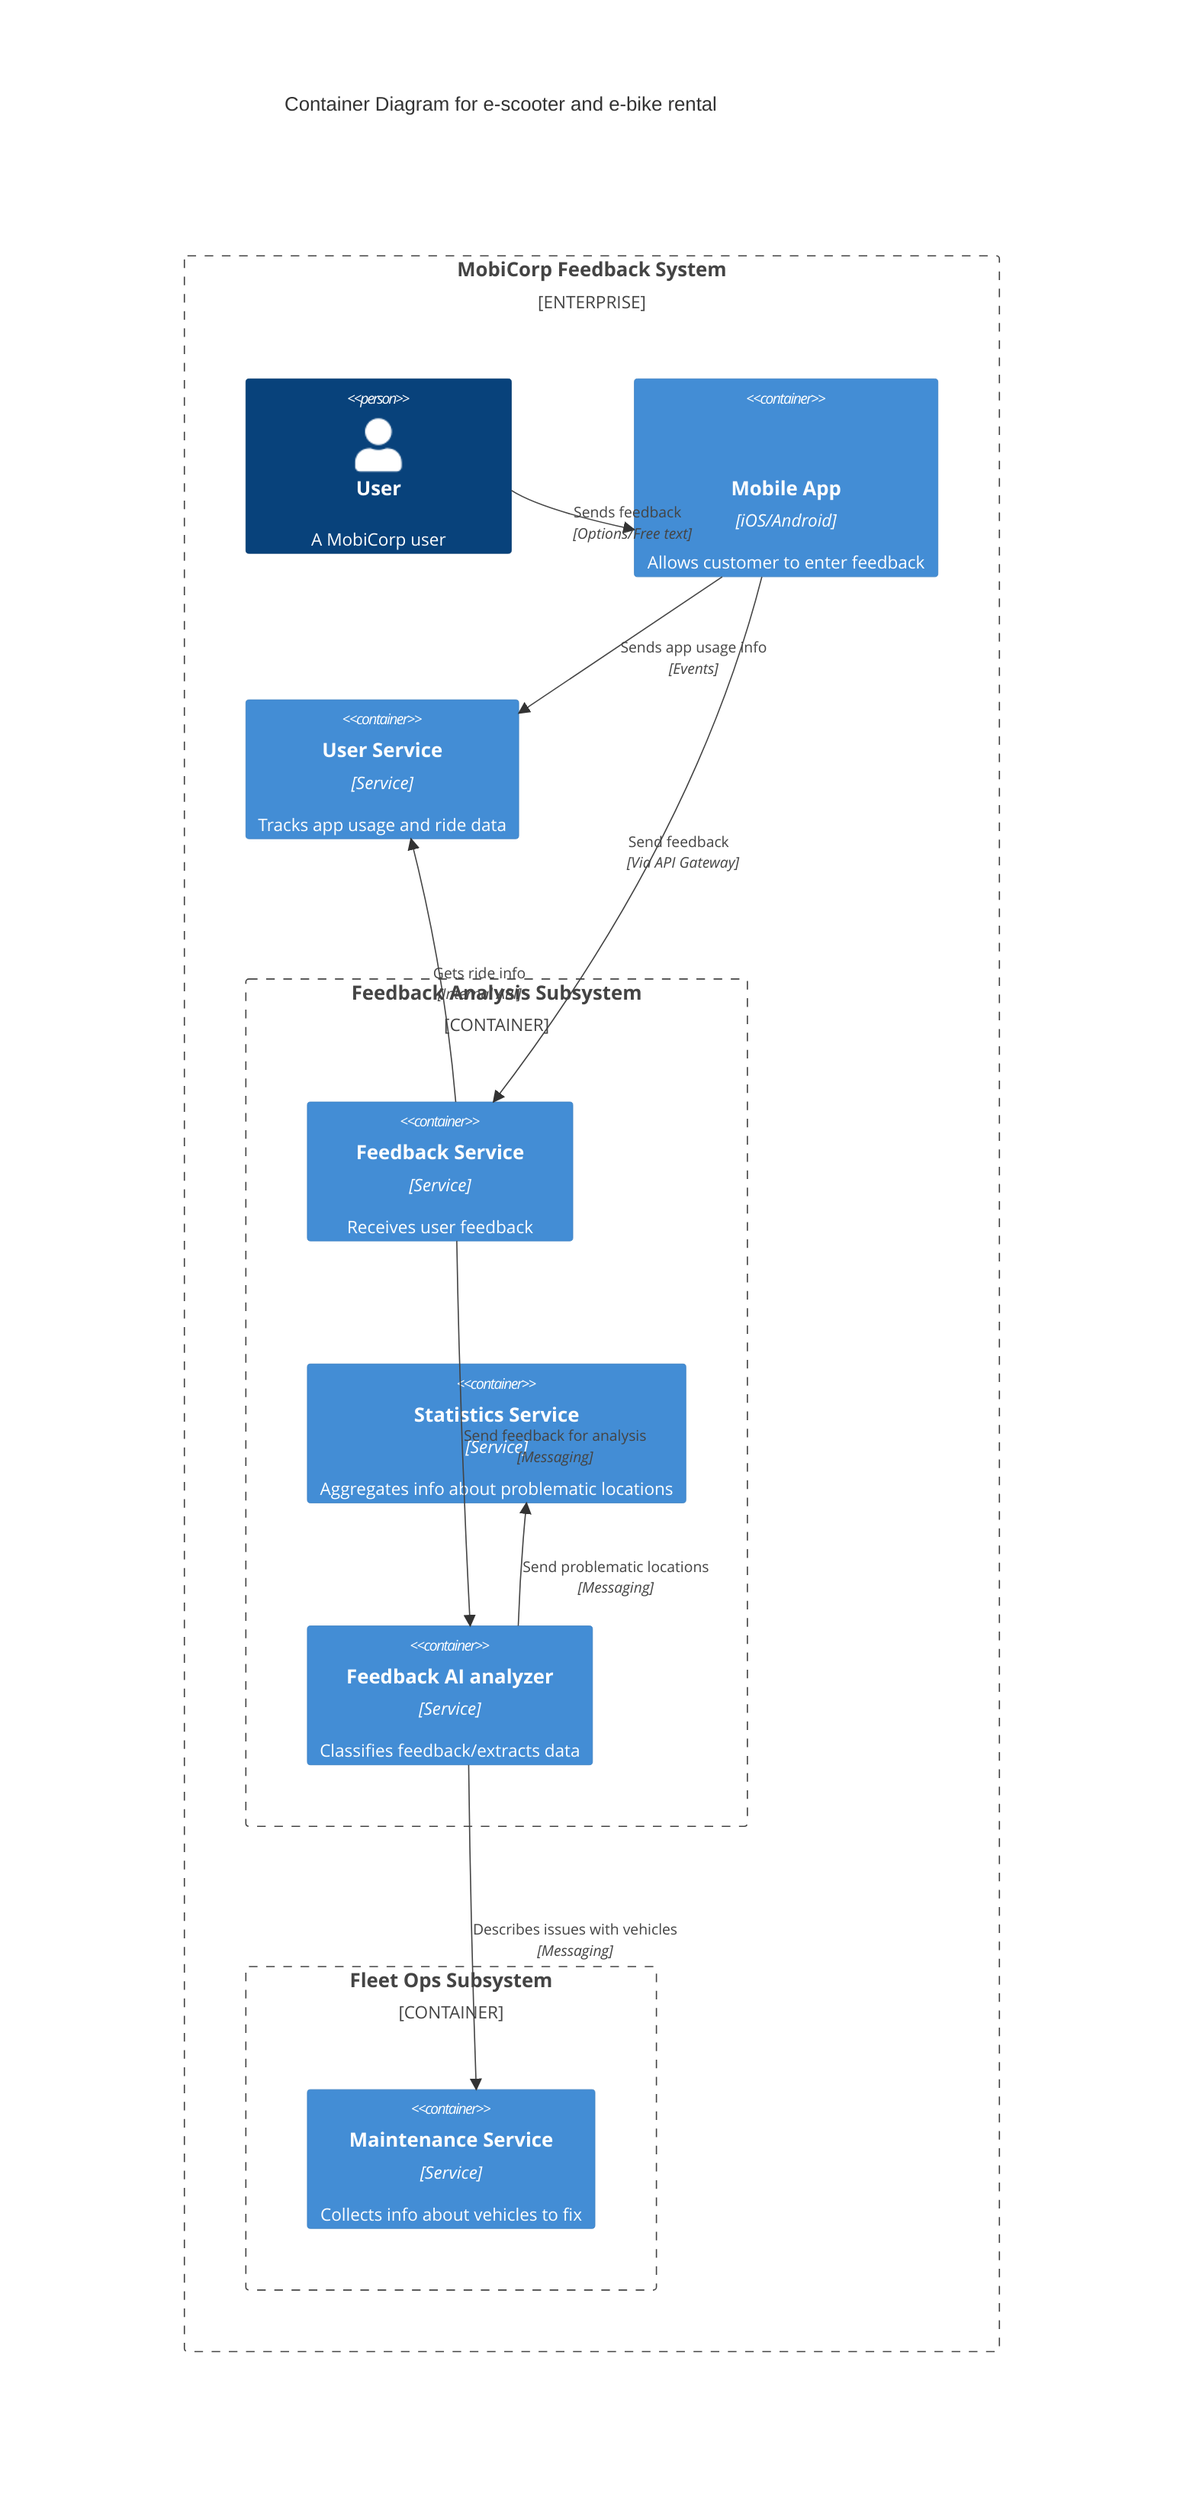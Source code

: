 C4Container
    title Container Diagram for e-scooter and e-bike rental
    UpdateLayoutConfig($c4ShapeInRow="2", $c4BoundaryInRow="1")
    Enterprise_Boundary(b1, "MobiCorp Feedback System") {
        Person(user, "User", "A MobiCorp user")
        Container(mobile, "Mobile App", "iOS/Android", "Allows customer to enter feedback", "Via API Gateway")
        Container(userService, "User Service", "Service", "Tracks app usage and ride data")

        Container_Boundary(c1, "Feedback Analysis Subsystem") {
            Container(feedbackService, "Feedback Service", "Service", "Receives user feedback")
            Container(statisticsService, "Statistics Service", "Service", "Aggregates info about problematic locations")
            Container(feedbackAiAnalyzer, "Feedback AI analyzer", "Service", "Classifies feedback/extracts data")
        }

        Container_Boundary(c2, "Fleet Ops Subsystem") {
            Container(maintenanceService, "Maintenance Service", "Service", "Collects info about vehicles to fix")
        }
    }

    Rel(mobile, userService, "Sends app usage info", "Events")
    Rel(user, mobile, "Sends feedback", "Options/Free text")
    Rel(mobile, feedbackService, "Send feedback", "Via API Gateway")
    Rel(feedbackService, feedbackAiAnalyzer, "Send feedback for analysis", "Messaging")
    Rel(feedbackAiAnalyzer, statisticsService, "Send problematic locations", "Messaging")
    Rel(feedbackService, userService, "Gets ride info", "Internal API")
    Rel(feedbackAiAnalyzer, maintenanceService, "Describes issues with vehicles", "Messaging")